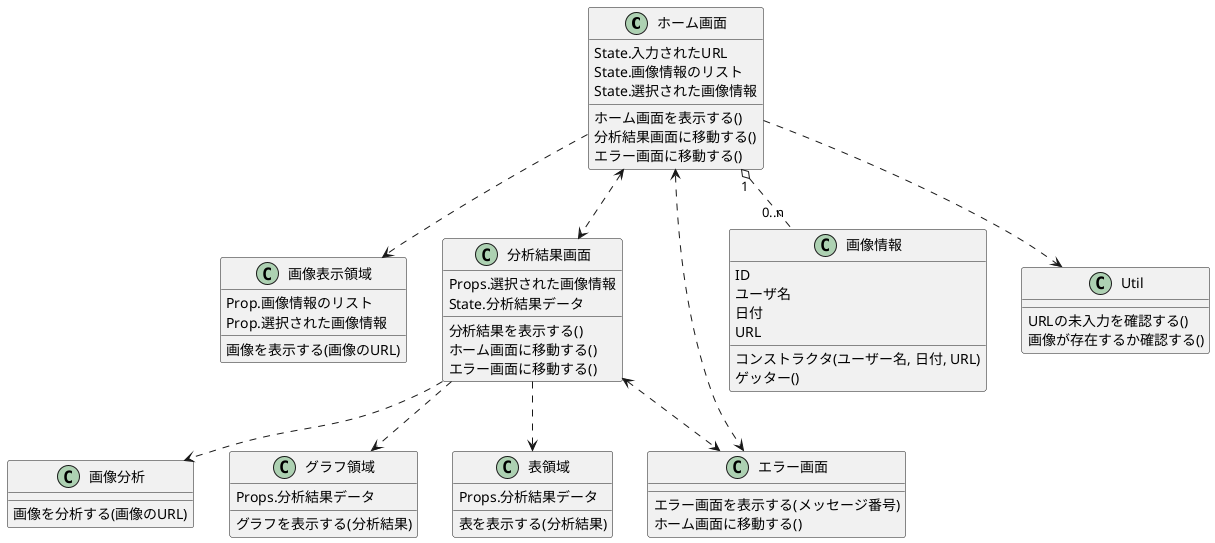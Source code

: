 @startuml Face Emotion

class ホーム画面 {
    State.入力されたURL
    State.画像情報のリスト
    State.選択された画像情報
    ホーム画面を表示する()
    分析結果画面に移動する()
    エラー画面に移動する()
}

class 画像表示領域 {
    Prop.画像情報のリスト
    Prop.選択された画像情報
    画像を表示する(画像のURL)
}

class 分析結果画面 {
    Props.選択された画像情報
    State.分析結果データ
    分析結果を表示する()
    ホーム画面に移動する()
    エラー画面に移動する()
}

class 画像分析 {
    画像を分析する(画像のURL)
}

class グラフ領域 {
    Props.分析結果データ
    グラフを表示する(分析結果)
}

class 表領域 {
    Props.分析結果データ
    表を表示する(分析結果)
}

class エラー画面 {
    エラー画面を表示する(メッセージ番号)
    ホーム画面に移動する()
}

class 画像情報 {
    ID
    ユーザ名
    日付
    URL
    コンストラクタ(ユーザー名, 日付, URL)
    ゲッター()
}

class Util {
    URLの未入力を確認する()
    画像が存在するか確認する()
}

ホーム画面 "1" o.. "0..n" 画像情報
ホーム画面 ..> Util
ホーム画面 ..> 画像表示領域
ホーム画面 <..> エラー画面
ホーム画面 <..> 分析結果画面
分析結果画面 ..> 画像分析
分析結果画面 ..> グラフ領域
分析結果画面 ..> 表領域
分析結果画面 <..> エラー画面

@enduml